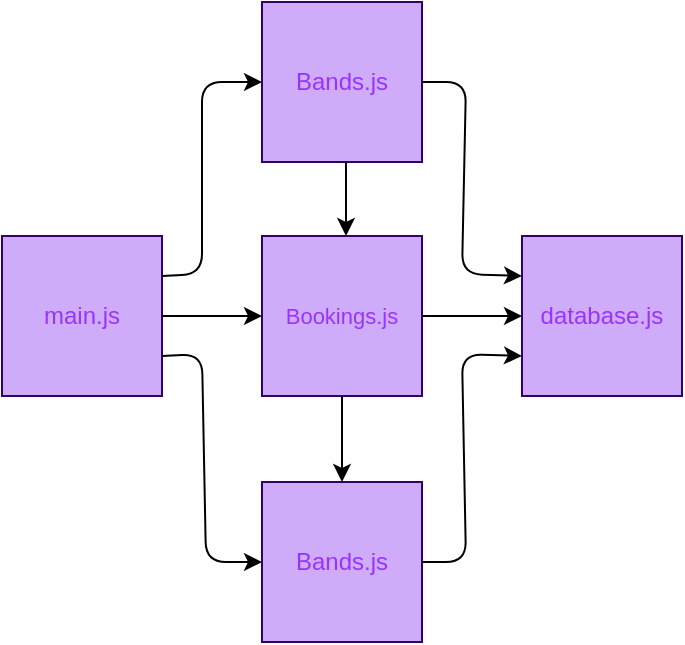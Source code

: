 <mxfile>
    <diagram id="A3RRYCLE6_zSqLesJ3TD" name="Page-1">
        <mxGraphModel dx="1216" dy="862" grid="1" gridSize="10" guides="1" tooltips="1" connect="1" arrows="1" fold="1" page="1" pageScale="1" pageWidth="850" pageHeight="1100" math="0" shadow="0">
            <root>
                <mxCell id="0"/>
                <mxCell id="1" parent="0"/>
                <mxCell id="2" value="&lt;font color=&quot;#9933ff&quot;&gt;Bands.js&lt;/font&gt;" style="whiteSpace=wrap;html=1;aspect=fixed;fillColor=#CFACFA;strokeColor=#330066;" parent="1" vertex="1">
                    <mxGeometry x="388" y="340" width="80" height="80" as="geometry"/>
                </mxCell>
                <mxCell id="3" value="&lt;font style=&quot;font-size: 11px;&quot; color=&quot;#9933ff&quot;&gt;Bookings.js&lt;/font&gt;" style="whiteSpace=wrap;html=1;aspect=fixed;fillColor=#CFACFA;strokeColor=#330066;" parent="1" vertex="1">
                    <mxGeometry x="388" y="457" width="80" height="80" as="geometry"/>
                </mxCell>
                <mxCell id="4" value="&lt;font color=&quot;#9933ff&quot;&gt;Bands.js&lt;/font&gt;" style="whiteSpace=wrap;html=1;aspect=fixed;fillColor=#CFACFA;strokeColor=#330066;" parent="1" vertex="1">
                    <mxGeometry x="388" y="580" width="80" height="80" as="geometry"/>
                </mxCell>
                <mxCell id="5" value="&lt;font color=&quot;#9933ff&quot;&gt;main.js&lt;/font&gt;" style="whiteSpace=wrap;html=1;aspect=fixed;fillColor=#CFACFA;strokeColor=#330066;" parent="1" vertex="1">
                    <mxGeometry x="258" y="457" width="80" height="80" as="geometry"/>
                </mxCell>
                <mxCell id="6" value="&lt;font color=&quot;#9933ff&quot;&gt;database.js&lt;/font&gt;" style="whiteSpace=wrap;html=1;aspect=fixed;fillColor=#CFACFA;strokeColor=#330066;" parent="1" vertex="1">
                    <mxGeometry x="518" y="457" width="80" height="80" as="geometry"/>
                </mxCell>
                <mxCell id="7" value="" style="endArrow=classic;html=1;fontSize=11;fontColor=#9933FF;exitX=1;exitY=0.25;exitDx=0;exitDy=0;entryX=0;entryY=0.5;entryDx=0;entryDy=0;" parent="1" source="5" target="2" edge="1">
                    <mxGeometry width="50" height="50" relative="1" as="geometry">
                        <mxPoint x="378" y="596" as="sourcePoint"/>
                        <mxPoint x="368" y="396" as="targetPoint"/>
                        <Array as="points">
                            <mxPoint x="358" y="476"/>
                            <mxPoint x="358" y="380"/>
                        </Array>
                    </mxGeometry>
                </mxCell>
                <mxCell id="8" value="" style="endArrow=classic;html=1;fontSize=11;fontColor=#9933FF;exitX=1;exitY=0.5;exitDx=0;exitDy=0;entryX=0;entryY=0.5;entryDx=0;entryDy=0;" parent="1" source="5" target="3" edge="1">
                    <mxGeometry width="50" height="50" relative="1" as="geometry">
                        <mxPoint x="378" y="606" as="sourcePoint"/>
                        <mxPoint x="428" y="556" as="targetPoint"/>
                    </mxGeometry>
                </mxCell>
                <mxCell id="9" value="" style="endArrow=classic;html=1;fontSize=11;fontColor=#9933FF;exitX=1;exitY=0.75;exitDx=0;exitDy=0;entryX=0;entryY=0.5;entryDx=0;entryDy=0;" parent="1" source="5" target="4" edge="1">
                    <mxGeometry width="50" height="50" relative="1" as="geometry">
                        <mxPoint x="248" y="621" as="sourcePoint"/>
                        <mxPoint x="298" y="571" as="targetPoint"/>
                        <Array as="points">
                            <mxPoint x="358" y="516"/>
                            <mxPoint x="360" y="620"/>
                        </Array>
                    </mxGeometry>
                </mxCell>
                <mxCell id="10" value="" style="endArrow=classic;html=1;fontSize=11;fontColor=#9933FF;exitX=1;exitY=0.5;exitDx=0;exitDy=0;entryX=0;entryY=0.25;entryDx=0;entryDy=0;" parent="1" source="2" target="6" edge="1">
                    <mxGeometry width="50" height="50" relative="1" as="geometry">
                        <mxPoint x="493" y="406" as="sourcePoint"/>
                        <mxPoint x="543" y="356" as="targetPoint"/>
                        <Array as="points">
                            <mxPoint x="490" y="380"/>
                            <mxPoint x="488" y="476"/>
                        </Array>
                    </mxGeometry>
                </mxCell>
                <mxCell id="15" value="" style="endArrow=classic;html=1;fontSize=11;fontColor=#9933FF;entryX=0;entryY=0.5;entryDx=0;entryDy=0;exitX=1;exitY=0.5;exitDx=0;exitDy=0;" parent="1" source="3" target="6" edge="1">
                    <mxGeometry width="50" height="50" relative="1" as="geometry">
                        <mxPoint x="478" y="495.5" as="sourcePoint"/>
                        <mxPoint x="518" y="495.5" as="targetPoint"/>
                    </mxGeometry>
                </mxCell>
                <mxCell id="16" value="" style="endArrow=classic;html=1;fontSize=11;fontColor=#9933FF;exitX=1;exitY=0.5;exitDx=0;exitDy=0;entryX=0;entryY=0.75;entryDx=0;entryDy=0;" parent="1" source="4" target="6" edge="1">
                    <mxGeometry width="50" height="50" relative="1" as="geometry">
                        <mxPoint x="498" y="616" as="sourcePoint"/>
                        <mxPoint x="488" y="516" as="targetPoint"/>
                        <Array as="points">
                            <mxPoint x="490" y="620"/>
                            <mxPoint x="488" y="516"/>
                        </Array>
                    </mxGeometry>
                </mxCell>
                <mxCell id="21" value="" style="endArrow=classic;html=1;entryX=0.5;entryY=0;entryDx=0;entryDy=0;exitX=0.5;exitY=1;exitDx=0;exitDy=0;" edge="1" parent="1" source="3" target="4">
                    <mxGeometry width="50" height="50" relative="1" as="geometry">
                        <mxPoint x="424" y="537" as="sourcePoint"/>
                        <mxPoint x="430" y="580" as="targetPoint"/>
                        <Array as="points"/>
                    </mxGeometry>
                </mxCell>
                <mxCell id="24" value="" style="endArrow=classic;html=1;" edge="1" parent="1">
                    <mxGeometry width="50" height="50" relative="1" as="geometry">
                        <mxPoint x="430" y="420" as="sourcePoint"/>
                        <mxPoint x="430" y="457" as="targetPoint"/>
                        <Array as="points"/>
                    </mxGeometry>
                </mxCell>
            </root>
        </mxGraphModel>
    </diagram>
</mxfile>